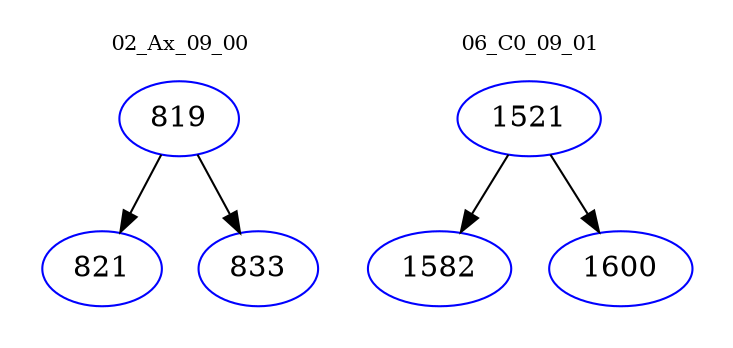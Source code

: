 digraph{
subgraph cluster_0 {
color = white
label = "02_Ax_09_00";
fontsize=10;
T0_819 [label="819", color="blue"]
T0_819 -> T0_821 [color="black"]
T0_821 [label="821", color="blue"]
T0_819 -> T0_833 [color="black"]
T0_833 [label="833", color="blue"]
}
subgraph cluster_1 {
color = white
label = "06_C0_09_01";
fontsize=10;
T1_1521 [label="1521", color="blue"]
T1_1521 -> T1_1582 [color="black"]
T1_1582 [label="1582", color="blue"]
T1_1521 -> T1_1600 [color="black"]
T1_1600 [label="1600", color="blue"]
}
}
